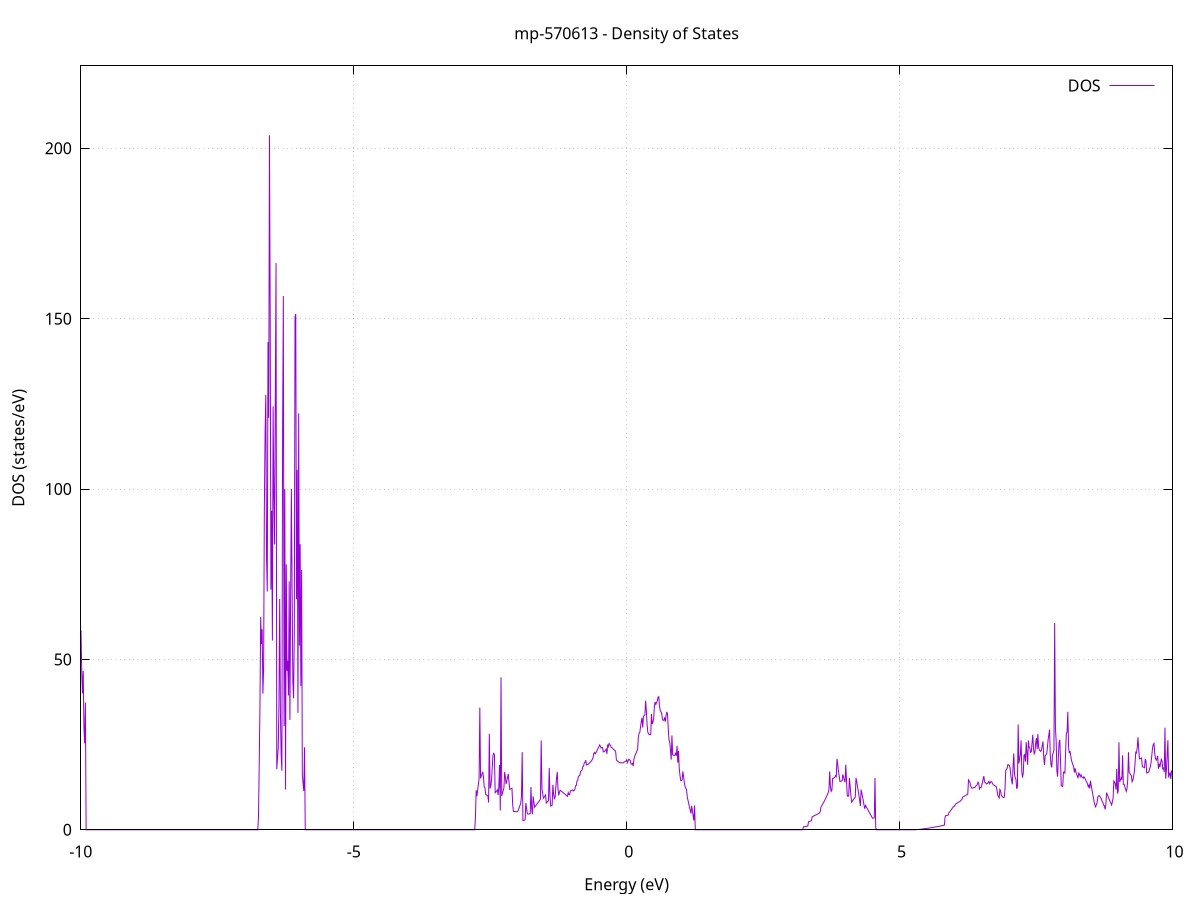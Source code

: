 set title 'mp-570613 - Density of States'
set xlabel 'Energy (eV)'
set ylabel 'DOS (states/eV)'
set grid
set xrange [-10:10]
set yrange [0:224.174]
set xzeroaxis lt -1
set terminal png size 800,600
set output 'mp-570613_dos_gnuplot.png'
plot '-' using 1:2 with lines title 'DOS'
-12.217300 0.000000
-12.203900 0.000000
-12.190500 0.000000
-12.177100 0.000000
-12.163700 0.000000
-12.150400 0.000000
-12.137000 0.000000
-12.123600 0.000000
-12.110200 0.000000
-12.096800 0.000000
-12.083500 0.000000
-12.070100 0.000000
-12.056700 0.000000
-12.043300 0.000000
-12.029900 0.000000
-12.016500 0.000000
-12.003200 0.000000
-11.989800 0.000000
-11.976400 0.000000
-11.963000 0.000000
-11.949600 0.000000
-11.936300 0.000000
-11.922900 0.000000
-11.909500 0.000000
-11.896100 0.000000
-11.882700 0.000000
-11.869300 0.000000
-11.856000 0.000000
-11.842600 0.000000
-11.829200 0.000000
-11.815800 0.000000
-11.802400 0.000000
-11.789100 0.000000
-11.775700 0.000000
-11.762300 0.000000
-11.748900 0.000000
-11.735500 0.000000
-11.722200 0.000000
-11.708800 0.000000
-11.695400 0.000000
-11.682000 0.000000
-11.668600 0.000000
-11.655200 0.000000
-11.641900 0.000000
-11.628500 0.000000
-11.615100 0.000000
-11.601700 0.000000
-11.588300 0.000000
-11.575000 0.000000
-11.561600 0.000000
-11.548200 0.000000
-11.534800 0.000000
-11.521400 0.000000
-11.508000 0.000000
-11.494700 0.000000
-11.481300 0.000000
-11.467900 0.000000
-11.454500 0.000000
-11.441100 0.000000
-11.427800 0.000000
-11.414400 0.000000
-11.401000 0.000000
-11.387600 0.000000
-11.374200 0.000000
-11.360900 0.000000
-11.347500 0.000000
-11.334100 0.000000
-11.320700 0.000000
-11.307300 0.000000
-11.293900 0.000000
-11.280600 0.000000
-11.267200 0.000000
-11.253800 0.000000
-11.240400 0.000000
-11.227000 0.000000
-11.213700 0.000000
-11.200300 0.000000
-11.186900 0.000000
-11.173500 0.000000
-11.160100 0.000000
-11.146800 0.000000
-11.133400 0.000000
-11.120000 0.000000
-11.106600 0.000000
-11.093200 0.000000
-11.079800 0.000000
-11.066500 0.000000
-11.053100 0.000000
-11.039700 0.000000
-11.026300 0.000000
-11.012900 0.000000
-10.999600 0.043300
-10.986200 0.519100
-10.972800 0.995000
-10.959400 1.787100
-10.946000 2.757300
-10.932600 3.727400
-10.919300 4.697600
-10.905900 4.065800
-10.892500 5.120400
-10.879100 4.685200
-10.865700 5.315900
-10.852400 5.946600
-10.839000 6.577200
-10.825600 7.207900
-10.812200 6.197800
-10.798800 6.405100
-10.785500 6.612400
-10.772100 6.826000
-10.758700 7.065100
-10.745300 7.309100
-10.731900 7.680000
-10.718500 8.457900
-10.705200 9.235000
-10.691800 10.011800
-10.678400 10.805500
-10.665000 11.622900
-10.651600 11.193800
-10.638300 11.620700
-10.624900 12.047700
-10.611500 12.475000
-10.598100 12.902400
-10.584700 13.329700
-10.571300 15.026700
-10.558000 16.275800
-10.544600 21.026800
-10.531200 29.557900
-10.517800 34.024900
-10.504400 42.195100
-10.491100 48.700200
-10.477700 52.973100
-10.464300 71.198800
-10.450900 83.476300
-10.437500 85.854900
-10.424200 78.513800
-10.410800 35.583500
-10.397400 33.020900
-10.384000 19.925500
-10.370600 19.270200
-10.357200 57.067600
-10.343900 31.850900
-10.330500 11.878100
-10.317100 11.787200
-10.303700 12.749300
-10.290300 13.985400
-10.277000 15.594400
-10.263600 26.871000
-10.250200 23.937200
-10.236800 22.257700
-10.223400 29.185100
-10.210000 18.687800
-10.196700 19.457800
-10.183300 59.016500
-10.169900 27.042400
-10.156500 7.639100
-10.143100 7.856000
-10.129800 8.072800
-10.116400 8.289700
-10.103000 9.116300
-10.089600 10.135700
-10.076200 11.155100
-10.062900 16.478100
-10.049500 23.846100
-10.036100 25.347100
-10.022700 26.130800
-10.009300 28.383400
-9.995900 58.550300
-9.982600 46.400200
-9.969200 40.033800
-9.955800 46.664600
-9.942400 30.124100
-9.929000 25.339800
-9.915700 37.328100
-9.902300 0.000000
-9.888900 0.000000
-9.875500 0.000000
-9.862100 0.000000
-9.848800 0.000000
-9.835400 0.000000
-9.822000 0.000000
-9.808600 0.000000
-9.795200 0.000000
-9.781800 0.000000
-9.768500 0.000000
-9.755100 0.000000
-9.741700 0.000000
-9.728300 0.000000
-9.714900 0.000000
-9.701600 0.000000
-9.688200 0.000000
-9.674800 0.000000
-9.661400 0.000000
-9.648000 0.000000
-9.634600 0.000000
-9.621300 0.000000
-9.607900 0.000000
-9.594500 0.000000
-9.581100 0.000000
-9.567700 0.000000
-9.554400 0.000000
-9.541000 0.000000
-9.527600 0.000000
-9.514200 0.000000
-9.500800 0.000000
-9.487500 0.000000
-9.474100 0.000000
-9.460700 0.000000
-9.447300 0.000000
-9.433900 0.000000
-9.420500 0.000000
-9.407200 0.000000
-9.393800 0.000000
-9.380400 0.000000
-9.367000 0.000000
-9.353600 0.000000
-9.340300 0.000000
-9.326900 0.000000
-9.313500 0.000000
-9.300100 0.000000
-9.286700 0.000000
-9.273300 0.000000
-9.260000 0.000000
-9.246600 0.000000
-9.233200 0.000000
-9.219800 0.000000
-9.206400 0.000000
-9.193100 0.000000
-9.179700 0.000000
-9.166300 0.000000
-9.152900 0.000000
-9.139500 0.000000
-9.126200 0.000000
-9.112800 0.000000
-9.099400 0.000000
-9.086000 0.000000
-9.072600 0.000000
-9.059200 0.000000
-9.045900 0.000000
-9.032500 0.000000
-9.019100 0.000000
-9.005700 0.000000
-8.992300 0.000000
-8.979000 0.000000
-8.965600 0.000000
-8.952200 0.000000
-8.938800 0.000000
-8.925400 0.000000
-8.912100 0.000000
-8.898700 0.000000
-8.885300 0.000000
-8.871900 0.000000
-8.858500 0.000000
-8.845100 0.000000
-8.831800 0.000000
-8.818400 0.000000
-8.805000 0.000000
-8.791600 0.000000
-8.778200 0.000000
-8.764900 0.000000
-8.751500 0.000000
-8.738100 0.000000
-8.724700 0.000000
-8.711300 0.000000
-8.697900 0.000000
-8.684600 0.000000
-8.671200 0.000000
-8.657800 0.000000
-8.644400 0.000000
-8.631000 0.000000
-8.617700 0.000000
-8.604300 0.000000
-8.590900 0.000000
-8.577500 0.000000
-8.564100 0.000000
-8.550800 0.000000
-8.537400 0.000000
-8.524000 0.000000
-8.510600 0.000000
-8.497200 0.000000
-8.483800 0.000000
-8.470500 0.000000
-8.457100 0.000000
-8.443700 0.000000
-8.430300 0.000000
-8.416900 0.000000
-8.403600 0.000000
-8.390200 0.000000
-8.376800 0.000000
-8.363400 0.000000
-8.350000 0.000000
-8.336600 0.000000
-8.323300 0.000000
-8.309900 0.000000
-8.296500 0.000000
-8.283100 0.000000
-8.269700 0.000000
-8.256400 0.000000
-8.243000 0.000000
-8.229600 0.000000
-8.216200 0.000000
-8.202800 0.000000
-8.189500 0.000000
-8.176100 0.000000
-8.162700 0.000000
-8.149300 0.000000
-8.135900 0.000000
-8.122500 0.000000
-8.109200 0.000000
-8.095800 0.000000
-8.082400 0.000000
-8.069000 0.000000
-8.055600 0.000000
-8.042300 0.000000
-8.028900 0.000000
-8.015500 0.000000
-8.002100 0.000000
-7.988700 0.000000
-7.975300 0.000000
-7.962000 0.000000
-7.948600 0.000000
-7.935200 0.000000
-7.921800 0.000000
-7.908400 0.000000
-7.895100 0.000000
-7.881700 0.000000
-7.868300 0.000000
-7.854900 0.000000
-7.841500 0.000000
-7.828200 0.000000
-7.814800 0.000000
-7.801400 0.000000
-7.788000 0.000000
-7.774600 0.000000
-7.761200 0.000000
-7.747900 0.000000
-7.734500 0.000000
-7.721100 0.000000
-7.707700 0.000000
-7.694300 0.000000
-7.681000 0.000000
-7.667600 0.000000
-7.654200 0.000000
-7.640800 0.000000
-7.627400 0.000000
-7.614100 0.000000
-7.600700 0.000000
-7.587300 0.000000
-7.573900 0.000000
-7.560500 0.000000
-7.547100 0.000000
-7.533800 0.000000
-7.520400 0.000000
-7.507000 0.000000
-7.493600 0.000000
-7.480200 0.000000
-7.466900 0.000000
-7.453500 0.000000
-7.440100 0.000000
-7.426700 0.000000
-7.413300 0.000000
-7.399900 0.000000
-7.386600 0.000000
-7.373200 0.000000
-7.359800 0.000000
-7.346400 0.000000
-7.333000 0.000000
-7.319700 0.000000
-7.306300 0.000000
-7.292900 0.000000
-7.279500 0.000000
-7.266100 0.000000
-7.252800 0.000000
-7.239400 0.000000
-7.226000 0.000000
-7.212600 0.000000
-7.199200 0.000000
-7.185800 0.000000
-7.172500 0.000000
-7.159100 0.000000
-7.145700 0.000000
-7.132300 0.000000
-7.118900 0.000000
-7.105600 0.000000
-7.092200 0.000000
-7.078800 0.000000
-7.065400 0.000000
-7.052000 0.000000
-7.038600 0.000000
-7.025300 0.000000
-7.011900 0.000000
-6.998500 0.000000
-6.985100 0.000000
-6.971700 0.000000
-6.958400 0.000000
-6.945000 0.000000
-6.931600 0.000000
-6.918200 0.000000
-6.904800 0.000000
-6.891500 0.000000
-6.878100 0.000000
-6.864700 0.000000
-6.851300 0.000000
-6.837900 0.000000
-6.824500 0.000000
-6.811200 0.000000
-6.797800 0.000000
-6.784400 0.000000
-6.771000 0.000000
-6.757600 0.000000
-6.744300 3.939400
-6.730900 19.682900
-6.717500 36.732900
-6.704100 62.458000
-6.690700 54.500400
-6.677300 58.857000
-6.664000 39.936900
-6.650600 47.392300
-6.637200 94.456400
-6.623800 116.301800
-6.610400 127.596700
-6.597100 79.748000
-6.583700 69.911600
-6.570300 143.109700
-6.556900 120.878200
-6.543500 203.794300
-6.530200 150.962000
-6.516800 70.482100
-6.503400 93.630200
-6.490000 55.527200
-6.476600 124.236800
-6.463200 98.378100
-6.449900 83.742400
-6.436500 127.484900
-6.423100 166.322000
-6.409700 17.780700
-6.396300 20.907500
-6.383000 24.034300
-6.369600 36.744300
-6.356200 67.737600
-6.342800 34.431700
-6.329400 22.054900
-6.316100 17.300900
-6.302700 117.460200
-6.289300 156.650500
-6.275900 30.457400
-6.262500 99.955300
-6.249100 11.814900
-6.235800 77.894800
-6.222400 46.652600
-6.209000 49.613500
-6.195600 39.389200
-6.182200 72.934600
-6.168900 32.228300
-6.155500 69.804700
-6.142100 100.037000
-6.128700 70.908100
-6.115300 43.556500
-6.101900 38.581200
-6.088600 57.672500
-6.075200 150.549600
-6.061800 151.337000
-6.048400 67.667700
-6.035000 105.612300
-6.021700 34.327500
-6.008300 122.187600
-5.994900 54.031800
-5.981500 83.824400
-5.968100 42.215900
-5.954800 76.240400
-5.941400 15.986100
-5.928000 13.674600
-5.914600 11.363100
-5.901200 24.205800
-5.887800 0.000000
-5.874500 0.000000
-5.861100 0.000000
-5.847700 0.000000
-5.834300 0.000000
-5.820900 0.000000
-5.807600 0.000000
-5.794200 0.000000
-5.780800 0.000000
-5.767400 0.000000
-5.754000 0.000000
-5.740600 0.000000
-5.727300 0.000000
-5.713900 0.000000
-5.700500 0.000000
-5.687100 0.000000
-5.673700 0.000000
-5.660400 0.000000
-5.647000 0.000000
-5.633600 0.000000
-5.620200 0.000000
-5.606800 0.000000
-5.593500 0.000000
-5.580100 0.000000
-5.566700 0.000000
-5.553300 0.000000
-5.539900 0.000000
-5.526500 0.000000
-5.513200 0.000000
-5.499800 0.000000
-5.486400 0.000000
-5.473000 0.000000
-5.459600 0.000000
-5.446300 0.000000
-5.432900 0.000000
-5.419500 0.000000
-5.406100 0.000000
-5.392700 0.000000
-5.379300 0.000000
-5.366000 0.000000
-5.352600 0.000000
-5.339200 0.000000
-5.325800 0.000000
-5.312400 0.000000
-5.299100 0.000000
-5.285700 0.000000
-5.272300 0.000000
-5.258900 0.000000
-5.245500 0.000000
-5.232200 0.000000
-5.218800 0.000000
-5.205400 0.000000
-5.192000 0.000000
-5.178600 0.000000
-5.165200 0.000000
-5.151900 0.000000
-5.138500 0.000000
-5.125100 0.000000
-5.111700 0.000000
-5.098300 0.000000
-5.085000 0.000000
-5.071600 0.000000
-5.058200 0.000000
-5.044800 0.000000
-5.031400 0.000000
-5.018100 0.000000
-5.004700 0.000000
-4.991300 0.000000
-4.977900 0.000000
-4.964500 0.000000
-4.951100 0.000000
-4.937800 0.000000
-4.924400 0.000000
-4.911000 0.000000
-4.897600 0.000000
-4.884200 0.000000
-4.870900 0.000000
-4.857500 0.000000
-4.844100 0.000000
-4.830700 0.000000
-4.817300 0.000000
-4.803900 0.000000
-4.790600 0.000000
-4.777200 0.000000
-4.763800 0.000000
-4.750400 0.000000
-4.737000 0.000000
-4.723700 0.000000
-4.710300 0.000000
-4.696900 0.000000
-4.683500 0.000000
-4.670100 0.000000
-4.656800 0.000000
-4.643400 0.000000
-4.630000 0.000000
-4.616600 0.000000
-4.603200 0.000000
-4.589800 0.000000
-4.576500 0.000000
-4.563100 0.000000
-4.549700 0.000000
-4.536300 0.000000
-4.522900 0.000000
-4.509600 0.000000
-4.496200 0.000000
-4.482800 0.000000
-4.469400 0.000000
-4.456000 0.000000
-4.442600 0.000000
-4.429300 0.000000
-4.415900 0.000000
-4.402500 0.000000
-4.389100 0.000000
-4.375700 0.000000
-4.362400 0.000000
-4.349000 0.000000
-4.335600 0.000000
-4.322200 0.000000
-4.308800 0.000000
-4.295500 0.000000
-4.282100 0.000000
-4.268700 0.000000
-4.255300 0.000000
-4.241900 0.000000
-4.228500 0.000000
-4.215200 0.000000
-4.201800 0.000000
-4.188400 0.000000
-4.175000 0.000000
-4.161600 0.000000
-4.148300 0.000000
-4.134900 0.000000
-4.121500 0.000000
-4.108100 0.000000
-4.094700 0.000000
-4.081400 0.000000
-4.068000 0.000000
-4.054600 0.000000
-4.041200 0.000000
-4.027800 0.000000
-4.014400 0.000000
-4.001100 0.000000
-3.987700 0.000000
-3.974300 0.000000
-3.960900 0.000000
-3.947500 0.000000
-3.934200 0.000000
-3.920800 0.000000
-3.907400 0.000000
-3.894000 0.000000
-3.880600 0.000000
-3.867200 0.000000
-3.853900 0.000000
-3.840500 0.000000
-3.827100 0.000000
-3.813700 0.000000
-3.800300 0.000000
-3.787000 0.000000
-3.773600 0.000000
-3.760200 0.000000
-3.746800 0.000000
-3.733400 0.000000
-3.720100 0.000000
-3.706700 0.000000
-3.693300 0.000000
-3.679900 0.000000
-3.666500 0.000000
-3.653100 0.000000
-3.639800 0.000000
-3.626400 0.000000
-3.613000 0.000000
-3.599600 0.000000
-3.586200 0.000000
-3.572900 0.000000
-3.559500 0.000000
-3.546100 0.000000
-3.532700 0.000000
-3.519300 0.000000
-3.505900 0.000000
-3.492600 0.000000
-3.479200 0.000000
-3.465800 0.000000
-3.452400 0.000000
-3.439000 0.000000
-3.425700 0.000000
-3.412300 0.000000
-3.398900 0.000000
-3.385500 0.000000
-3.372100 0.000000
-3.358800 0.000000
-3.345400 0.000000
-3.332000 0.000000
-3.318600 0.000000
-3.305200 0.000000
-3.291800 0.000000
-3.278500 0.000000
-3.265100 0.000000
-3.251700 0.000000
-3.238300 0.000000
-3.224900 0.000000
-3.211600 0.000000
-3.198200 0.000000
-3.184800 0.000000
-3.171400 0.000000
-3.158000 0.000000
-3.144600 0.000000
-3.131300 0.000000
-3.117900 0.000000
-3.104500 0.000000
-3.091100 0.000000
-3.077700 0.000000
-3.064400 0.000000
-3.051000 0.000000
-3.037600 0.000000
-3.024200 0.000000
-3.010800 0.000000
-2.997500 0.000000
-2.984100 0.000000
-2.970700 0.000000
-2.957300 0.000000
-2.943900 0.000000
-2.930500 0.000000
-2.917200 0.000000
-2.903800 0.000000
-2.890400 0.000000
-2.877000 0.000000
-2.863600 0.000000
-2.850300 0.000000
-2.836900 0.000000
-2.823500 0.000000
-2.810100 0.000000
-2.796700 0.000000
-2.783400 0.000000
-2.770000 3.633500
-2.756600 11.608900
-2.743200 9.829000
-2.729800 11.569600
-2.716400 13.310100
-2.703100 15.050700
-2.689700 35.855300
-2.676300 15.100600
-2.662900 15.734800
-2.649500 16.368900
-2.636200 17.003100
-2.622800 15.487300
-2.609400 12.601600
-2.596000 12.351300
-2.582600 10.376500
-2.569200 10.227100
-2.555900 10.077700
-2.542500 9.928300
-2.529100 7.997300
-2.515700 28.171200
-2.502300 12.108500
-2.489000 12.925600
-2.475600 14.572900
-2.462200 18.221300
-2.448800 21.869800
-2.435400 22.405900
-2.422100 22.021800
-2.408700 10.888900
-2.395300 11.132600
-2.381900 11.382300
-2.368500 11.727500
-2.355100 10.143900
-2.341800 12.681000
-2.328400 19.036300
-2.315000 5.681400
-2.301600 44.739200
-2.288200 9.932000
-2.274900 10.739400
-2.261500 11.546900
-2.248100 12.354300
-2.234700 16.986500
-2.221300 15.444600
-2.207900 13.406800
-2.194600 14.412800
-2.181200 15.418700
-2.167800 16.424700
-2.154400 13.773200
-2.141000 11.859200
-2.127700 11.965900
-2.114300 12.065300
-2.100900 12.164800
-2.087500 7.322800
-2.074100 5.406400
-2.060800 5.381900
-2.047400 5.357400
-2.034000 5.332900
-2.020600 5.308500
-2.007200 5.284000
-1.993800 5.391000
-1.980500 5.983800
-1.967100 6.576600
-1.953700 7.169400
-1.940300 7.762300
-1.926900 9.842200
-1.913600 22.778000
-1.900200 2.725200
-1.886800 2.784800
-1.873400 2.844400
-1.860000 2.903600
-1.846600 7.824600
-1.833300 6.307900
-1.819900 4.791200
-1.806500 4.593400
-1.793100 4.640800
-1.779700 4.688200
-1.766400 4.735500
-1.753000 12.542900
-1.739600 6.254900
-1.726200 4.561300
-1.712800 9.795400
-1.699500 8.106900
-1.686100 6.620600
-1.672700 6.911600
-1.659300 7.202600
-1.645900 7.493600
-1.632500 7.784600
-1.619200 8.075600
-1.605800 8.366600
-1.592400 8.657600
-1.579000 8.948600
-1.565600 26.235900
-1.552300 12.131000
-1.538900 10.707600
-1.525500 9.284200
-1.512100 9.501000
-1.498700 9.864800
-1.485400 10.228600
-1.472000 7.839600
-1.458600 8.075200
-1.445200 8.310700
-1.431800 8.546200
-1.418400 18.148100
-1.405100 10.099700
-1.391700 6.915200
-1.378300 7.059900
-1.364900 7.204500
-1.351500 13.196100
-1.338200 10.478500
-1.324800 9.146300
-1.311400 9.482900
-1.298000 12.283600
-1.284600 15.089400
-1.271200 16.988700
-1.257900 12.017700
-1.244500 10.089000
-1.231100 11.027600
-1.217700 11.593100
-1.204300 11.418400
-1.191000 11.243600
-1.177600 11.068700
-1.164200 10.893800
-1.150800 10.718800
-1.137400 10.543900
-1.124100 10.369000
-1.110700 10.190100
-1.097300 10.009900
-1.083900 9.829800
-1.070500 10.902600
-1.057100 10.295800
-1.043800 10.305900
-1.030400 11.436800
-1.017000 11.522400
-1.003600 11.608100
-0.990200 11.693700
-0.976900 11.390600
-0.963500 11.558000
-0.950100 11.725500
-0.936700 12.888100
-0.923300 12.979900
-0.909900 14.277700
-0.896600 14.503600
-0.883200 15.653000
-0.869800 15.845100
-0.856400 16.010700
-0.843000 17.136900
-0.829700 17.338700
-0.816300 17.546300
-0.802900 18.541400
-0.789500 18.721900
-0.776100 19.613300
-0.762800 19.780300
-0.749400 20.409400
-0.736000 19.026700
-0.722600 19.129500
-0.709200 19.232300
-0.695800 19.335000
-0.682500 19.546700
-0.669100 19.789700
-0.655700 20.028700
-0.642300 20.275300
-0.628900 20.663100
-0.615600 21.136100
-0.602200 22.375600
-0.588800 22.692900
-0.575400 22.280400
-0.562000 22.701100
-0.548700 23.070700
-0.535300 23.487800
-0.521900 23.916500
-0.508500 24.345200
-0.495100 24.894400
-0.481700 24.552500
-0.468400 24.001900
-0.455000 24.084700
-0.441600 24.131300
-0.428200 22.839000
-0.414800 22.922400
-0.401500 23.078700
-0.388100 23.359700
-0.374700 23.665600
-0.361300 22.287200
-0.347900 25.016000
-0.334500 24.404200
-0.321200 25.321800
-0.307800 24.985900
-0.294400 24.650000
-0.281000 24.182400
-0.267600 24.090200
-0.254300 23.854400
-0.240900 23.618500
-0.227500 23.382700
-0.214100 23.269300
-0.200700 22.811900
-0.187400 20.436100
-0.174000 20.258100
-0.160600 20.088200
-0.147200 19.895100
-0.133800 19.727800
-0.120400 19.681700
-0.107100 19.635700
-0.093700 19.648000
-0.080300 19.610500
-0.066900 19.628000
-0.053500 19.763100
-0.040200 19.925300
-0.026800 20.042000
-0.013400 20.178700
-0.000000 20.528200
0.013400 19.684700
0.026800 20.238000
0.040100 20.704400
0.053500 20.512300
0.066900 20.320300
0.080300 19.269700
0.093700 19.283400
0.107000 19.502300
0.120400 18.681800
0.133800 20.797300
0.147200 21.542500
0.160600 22.031500
0.173900 22.594700
0.187300 23.107200
0.200700 23.619800
0.214100 27.105600
0.227500 28.312600
0.240900 28.549500
0.254200 30.165900
0.267600 31.683400
0.281000 32.865800
0.294400 29.989600
0.307800 33.240400
0.321100 33.503400
0.334500 33.787000
0.347900 37.868300
0.361300 34.916700
0.374700 30.798000
0.388100 28.626700
0.401400 28.117900
0.414800 27.939800
0.428200 27.862600
0.441600 27.959200
0.455000 34.002300
0.468300 31.026800
0.481700 31.537500
0.495100 32.599200
0.508500 36.413600
0.521900 37.504600
0.535200 36.801100
0.548600 37.372000
0.562000 37.830300
0.575400 38.923900
0.588800 39.061800
0.602200 36.252400
0.615500 34.947400
0.628900 34.589100
0.642300 34.204100
0.655700 32.378100
0.669100 32.090100
0.682400 32.157800
0.695800 32.975400
0.709200 31.706700
0.722600 33.617000
0.736000 34.597600
0.749300 33.896400
0.762700 29.542300
0.776100 26.391100
0.789500 25.635400
0.802900 23.310700
0.816300 20.579800
0.829600 27.673700
0.843000 22.009400
0.856400 21.898900
0.869800 21.788300
0.883200 21.948500
0.896500 22.432200
0.909900 21.715000
0.923300 24.660800
0.936700 19.685900
0.950100 23.194700
0.963500 18.052200
0.976800 15.985600
0.990200 14.456900
1.003600 14.474200
1.017000 14.627800
1.030400 17.137100
1.043700 15.504300
1.057100 13.871600
1.070500 12.646200
1.083900 12.208900
1.097300 11.771600
1.110600 9.599000
1.124000 8.636400
1.137400 7.673800
1.150800 6.711200
1.164200 5.748600
1.177600 4.786000
1.190900 7.011700
1.204300 5.581000
1.217700 4.150200
1.231100 2.719400
1.244500 7.128600
1.257800 0.000000
1.271200 0.000000
1.284600 0.000000
1.298000 0.000000
1.311400 0.000000
1.324800 0.000000
1.338100 0.000000
1.351500 0.000000
1.364900 0.000000
1.378300 0.000000
1.391700 0.000000
1.405000 0.000000
1.418400 0.000000
1.431800 0.000000
1.445200 0.000000
1.458600 0.000000
1.471900 0.000000
1.485300 0.000000
1.498700 0.000000
1.512100 0.000000
1.525500 0.000000
1.538900 0.000000
1.552200 0.000000
1.565600 0.000000
1.579000 0.000000
1.592400 0.000000
1.605800 0.000000
1.619100 0.000000
1.632500 0.000000
1.645900 0.000000
1.659300 0.000000
1.672700 0.000000
1.686100 0.000000
1.699400 0.000000
1.712800 0.000000
1.726200 0.000000
1.739600 0.000000
1.753000 0.000000
1.766300 0.000000
1.779700 0.000000
1.793100 0.000000
1.806500 0.000000
1.819900 0.000000
1.833200 0.000000
1.846600 0.000000
1.860000 0.000000
1.873400 0.000000
1.886800 0.000000
1.900200 0.000000
1.913500 0.000000
1.926900 0.000000
1.940300 0.000000
1.953700 0.000000
1.967100 0.000000
1.980400 0.000000
1.993800 0.000000
2.007200 0.000000
2.020600 0.000000
2.034000 0.000000
2.047300 0.000000
2.060700 0.000000
2.074100 0.000000
2.087500 0.000000
2.100900 0.000000
2.114300 0.000000
2.127600 0.000000
2.141000 0.000000
2.154400 0.000000
2.167800 0.000000
2.181200 0.000000
2.194500 0.000000
2.207900 0.000000
2.221300 0.000000
2.234700 0.000000
2.248100 0.000000
2.261500 0.000000
2.274800 0.000000
2.288200 0.000000
2.301600 0.000000
2.315000 0.000000
2.328400 0.000000
2.341700 0.000000
2.355100 0.000000
2.368500 0.000000
2.381900 0.000000
2.395300 0.000000
2.408600 0.000000
2.422000 0.000000
2.435400 0.000000
2.448800 0.000000
2.462200 0.000000
2.475600 0.000000
2.488900 0.000000
2.502300 0.000000
2.515700 0.000000
2.529100 0.000000
2.542500 0.000000
2.555800 0.000000
2.569200 0.000000
2.582600 0.000000
2.596000 0.000000
2.609400 0.000000
2.622800 0.000000
2.636100 0.000000
2.649500 0.000000
2.662900 0.000000
2.676300 0.000000
2.689700 0.000000
2.703000 0.000000
2.716400 0.000000
2.729800 0.000000
2.743200 0.000000
2.756600 0.000000
2.769900 0.000000
2.783300 0.000000
2.796700 0.000000
2.810100 0.000000
2.823500 0.000000
2.836900 0.000000
2.850200 0.000000
2.863600 0.000000
2.877000 0.000000
2.890400 0.000000
2.903800 0.000000
2.917100 0.000000
2.930500 0.000000
2.943900 0.000000
2.957300 0.000000
2.970700 0.000000
2.984100 0.000000
2.997400 0.000000
3.010800 0.000000
3.024200 0.000000
3.037600 0.000000
3.051000 0.000000
3.064300 0.000000
3.077700 0.000000
3.091100 0.000000
3.104500 0.000000
3.117900 0.000000
3.131200 0.000000
3.144600 0.000000
3.158000 0.000000
3.171400 0.000000
3.184800 0.000000
3.198200 0.000000
3.211500 0.000000
3.224900 0.000000
3.238300 0.843200
3.251700 0.882700
3.265100 0.922100
3.278400 0.961600
3.291800 1.007700
3.305200 1.058500
3.318600 1.109300
3.332000 2.343500
3.345300 2.419500
3.358700 2.495600
3.372100 2.571600
3.385500 2.647600
3.398900 3.814500
3.412300 3.921400
3.425600 4.028300
3.439000 4.135200
3.452400 4.242100
3.465800 4.349000
3.479200 4.455900
3.492500 4.562900
3.505900 4.669800
3.519300 4.776700
3.532700 4.933100
3.546100 5.268400
3.559500 6.651100
3.572800 7.026800
3.586200 7.402400
3.599600 7.778100
3.613000 8.153700
3.626400 8.553400
3.639700 9.010700
3.653100 9.468100
3.666500 9.925500
3.679900 10.382900
3.693300 10.984300
3.706600 11.815500
3.720000 17.108400
3.733400 12.568900
3.746800 11.259100
3.760200 11.621100
3.773600 15.076600
3.786900 15.118200
3.800300 15.235400
3.813700 15.366300
3.827100 15.913300
3.840500 15.606400
3.853800 20.802000
3.867200 19.265800
3.880600 17.128400
3.894000 15.768600
3.907400 14.193300
3.920800 14.237700
3.934100 14.285300
3.947500 14.376000
3.960900 16.243500
3.974300 15.445000
3.987700 14.663200
4.001000 13.939800
4.014400 19.110500
4.027800 14.497500
4.041200 10.067300
4.054600 9.773100
4.067900 10.022400
4.081300 15.177800
4.094700 12.636200
4.108100 10.094600
4.121500 8.115400
4.134900 8.412200
4.148200 8.708900
4.161600 9.005700
4.175000 9.302400
4.188400 9.599100
4.201800 15.214100
4.215100 14.097100
4.228500 12.815600
4.241900 11.437300
4.255300 10.058900
4.268700 8.680600
4.282000 6.969900
4.295400 11.789500
4.308800 10.722400
4.322200 9.655300
4.335600 8.505200
4.349000 7.164600
4.362300 6.160000
4.375700 7.163700
4.389100 6.770400
4.402500 6.377100
4.415900 5.983800
4.429200 5.590500
4.442600 5.197200
4.456000 4.803900
4.469400 4.410600
4.482800 4.017300
4.496200 3.624000
4.509500 3.358200
4.522900 3.424500
4.536300 3.490700
4.549700 15.227200
4.563100 0.666700
4.576400 0.000000
4.589800 0.000000
4.603200 0.000000
4.616600 0.000000
4.630000 0.000000
4.643300 0.000000
4.656700 0.000000
4.670100 0.000000
4.683500 0.000000
4.696900 0.000000
4.710300 0.000000
4.723600 0.000000
4.737000 0.000000
4.750400 0.000000
4.763800 0.000000
4.777200 0.000000
4.790500 0.000000
4.803900 0.000000
4.817300 0.000000
4.830700 0.000000
4.844100 0.000000
4.857500 0.000000
4.870800 0.000000
4.884200 0.000000
4.897600 0.000000
4.911000 0.000000
4.924400 0.000000
4.937700 0.000000
4.951100 0.000000
4.964500 0.000000
4.977900 0.000000
4.991300 0.000000
5.004600 0.000000
5.018000 0.000000
5.031400 0.000000
5.044800 0.000000
5.058200 0.000000
5.071600 0.000000
5.084900 0.000000
5.098300 0.000000
5.111700 0.000000
5.125100 0.000000
5.138500 0.000000
5.151800 0.000000
5.165200 0.000000
5.178600 0.000000
5.192000 0.000000
5.205400 0.000000
5.218800 0.000000
5.232100 0.000000
5.245500 0.000000
5.258900 0.000000
5.272300 0.000000
5.285700 0.005800
5.299000 0.022400
5.312400 0.041700
5.325800 0.060900
5.339200 0.080100
5.352600 0.099300
5.365900 0.125300
5.379300 0.153800
5.392700 0.182300
5.406100 0.210800
5.419500 0.239300
5.432900 0.267800
5.446200 0.296300
5.459600 0.324800
5.473000 0.353300
5.486400 0.381800
5.499800 0.410300
5.513100 0.438800
5.526500 0.467300
5.539900 0.502000
5.553300 0.540000
5.566700 0.578100
5.580000 0.616200
5.593400 0.654200
5.606800 0.692300
5.620200 0.730400
5.633600 0.768400
5.647000 0.806500
5.660300 0.844600
5.673700 0.882600
5.687100 0.920700
5.700500 0.958800
5.713900 0.996800
5.727200 1.034900
5.740600 1.073000
5.754000 1.120600
5.767400 1.168500
5.780800 1.216500
5.794200 1.264400
5.807500 1.318700
5.820900 1.375800
5.834300 3.837600
5.847700 4.204300
5.861100 4.222700
5.874400 4.241200
5.887800 4.259700
5.901200 4.898600
5.914600 5.177100
5.928000 5.455700
5.941300 5.734200
5.954700 6.063300
5.968100 6.383500
5.981500 6.703600
5.994900 6.872800
6.008300 6.901900
6.021600 7.493200
6.035000 7.627300
6.048400 7.761300
6.061800 7.895300
6.075200 8.029300
6.088500 8.163300
6.101900 8.297300
6.115300 8.431400
6.128700 8.709300
6.142100 8.902900
6.155500 9.577400
6.168800 9.699100
6.182200 9.820800
6.195600 9.942600
6.209000 10.064300
6.222400 10.186100
6.235700 10.307800
6.249100 10.429600
6.262500 14.623700
6.275900 14.325000
6.289300 13.820600
6.302600 12.817100
6.316000 12.435200
6.329400 12.193800
6.342800 12.263200
6.356200 12.332600
6.369600 12.401900
6.382900 12.471300
6.396300 12.854900
6.409700 12.960800
6.423100 13.235200
6.436500 13.973700
6.449800 13.658300
6.463200 11.958300
6.476600 12.403900
6.490000 12.314500
6.503400 12.811200
6.516800 13.797200
6.530100 14.783200
6.543500 15.769100
6.556900 14.069100
6.570300 13.857600
6.583700 13.646100
6.597000 13.434600
6.610400 13.556200
6.623800 13.898200
6.637200 14.240300
6.650600 13.516900
6.663900 13.878900
6.677300 14.184500
6.690700 13.997200
6.704100 13.532600
6.717500 13.211800
6.730900 13.085400
6.744200 12.950100
6.757600 12.811300
6.771000 12.672600
6.784400 11.687900
6.797800 10.163200
6.811100 9.739800
6.824500 9.364400
6.837900 11.806500
6.851300 11.399300
6.864700 10.048900
6.878000 9.823500
6.891400 9.598000
6.904800 9.407100
6.918200 9.603500
6.931600 12.023000
6.945000 17.404400
6.958300 17.760500
6.971700 18.116600
6.985100 19.144500
6.998500 19.007000
7.011900 18.869400
7.025200 18.052000
7.038600 15.752800
7.052000 14.543700
7.065400 13.331300
7.078800 18.406600
7.092200 22.393800
7.105500 16.415500
7.118900 15.282500
7.132300 14.817600
7.145700 12.038400
7.159100 12.550800
7.172400 30.924200
7.185800 19.431800
7.199200 20.754000
7.212600 22.076200
7.226000 26.234500
7.239300 17.004400
7.252700 15.292100
7.266100 16.673500
7.279500 21.837300
7.292900 22.092900
7.306300 20.018000
7.319600 25.697100
7.333000 22.710500
7.346400 19.061500
7.359800 26.225200
7.373200 24.241300
7.386500 23.959500
7.399900 22.714900
7.413300 22.886400
7.426700 25.392700
7.440100 27.899000
7.453500 23.841600
7.466800 22.279200
7.480200 22.788000
7.493600 25.394300
7.507000 26.962000
7.520400 23.692900
7.533700 28.073900
7.547100 24.319600
7.560500 23.464600
7.573900 23.173200
7.587300 22.974900
7.600600 23.544200
7.614000 24.763900
7.627400 25.919800
7.640800 21.366900
7.654200 19.000300
7.667600 21.719000
7.680900 21.988400
7.694300 22.257800
7.707700 24.065600
7.721100 26.408800
7.734500 27.855500
7.747800 29.369600
7.761200 21.936000
7.774600 19.038200
7.788000 18.290600
7.801400 21.973900
7.814700 22.558400
7.828100 23.394500
7.841500 60.672500
7.854900 30.139000
7.868300 26.215300
7.881700 17.397000
7.895000 15.604700
7.908400 21.075600
7.921800 25.575900
7.935200 26.396800
7.948600 20.294300
7.961900 12.936200
7.975300 12.811200
7.988700 12.686100
8.002100 16.875100
8.015500 16.974200
8.028900 16.656000
8.042200 23.114300
8.055600 28.352100
8.069000 28.635600
8.082400 34.623900
8.095800 24.295200
8.109100 22.481900
8.122500 23.086900
8.135900 21.753600
8.149300 20.390100
8.162700 19.675500
8.176000 19.021300
8.189400 18.367000
8.202800 16.800200
8.216200 18.042800
8.229600 16.978600
8.243000 16.314200
8.256300 15.810300
8.269700 15.127500
8.283100 16.809900
8.296500 16.210100
8.309900 15.610200
8.323200 16.146800
8.336600 15.535500
8.350000 15.335900
8.363400 15.136400
8.376800 15.579900
8.390200 15.244500
8.403500 14.820000
8.416900 14.356400
8.430300 13.892800
8.443700 13.429200
8.457100 12.598000
8.470400 13.087300
8.483800 12.136400
8.497200 14.391800
8.510600 13.027300
8.524000 11.794100
8.537300 10.598900
8.550700 9.403600
8.564100 8.208400
8.577500 7.302600
8.590900 6.732600
8.604300 7.296700
8.617600 7.913700
8.631000 9.558100
8.644400 9.959400
8.657800 10.044700
8.671200 9.714100
8.684500 9.383500
8.697900 9.053000
8.711300 8.319000
8.724700 8.013900
8.738100 7.197300
8.751500 7.119500
8.764800 6.006000
8.778200 7.084200
8.791600 10.898000
8.805000 10.364700
8.818400 9.831400
8.831700 9.298100
8.845100 8.764800
8.858500 8.231500
8.871900 7.805700
8.885300 7.268300
8.898600 8.265600
8.912000 9.262800
8.925400 14.320400
8.938800 13.975500
8.952200 13.362300
8.965600 11.791800
8.978900 17.875500
8.992300 10.643500
9.005700 11.431600
9.019100 25.680100
9.032500 13.976100
9.045800 14.661600
9.059200 15.249000
9.072600 14.689700
9.086000 21.864100
9.099400 13.317900
9.112700 13.356700
9.126100 12.667200
9.139500 11.977700
9.152900 11.288200
9.166300 12.052800
9.179700 14.528600
9.193000 22.758000
9.206400 16.851400
9.219800 16.528600
9.233200 16.205800
9.246600 15.883100
9.259900 14.107200
9.273300 14.517600
9.286700 15.696900
9.300100 16.936300
9.313500 19.456100
9.326900 22.745700
9.340200 22.559100
9.353600 24.064200
9.367000 27.119500
9.380400 23.895600
9.393800 20.810500
9.407100 20.898200
9.420500 20.985900
9.433900 21.073500
9.447300 18.473400
9.460700 18.426500
9.474000 18.379600
9.487400 18.210200
9.500800 20.779400
9.514200 20.223900
9.527600 16.654900
9.541000 16.738100
9.554300 16.849900
9.567700 16.961600
9.581100 17.923400
9.594500 18.530000
9.607900 19.776300
9.621200 21.884900
9.634600 24.026500
9.648000 25.047300
9.661400 25.351400
9.674800 22.407200
9.688200 20.952700
9.701500 20.413400
9.714900 20.858700
9.728300 21.688000
9.741700 17.913800
9.755100 19.403200
9.768400 18.394000
9.781800 19.517200
9.795200 20.691500
9.808600 20.246000
9.822000 17.717400
9.835300 18.258200
9.848700 16.901800
9.862100 29.966900
9.875500 14.963100
9.888900 17.616800
9.902300 21.962600
9.915600 26.287800
9.929000 15.354200
9.942400 16.128700
9.955800 16.903200
9.969200 14.909800
9.982500 17.153300
9.995900 16.869700
10.009300 19.359900
10.022700 18.492400
10.036100 16.892500
10.049500 15.875200
10.062800 17.401200
10.076200 17.784200
10.089600 18.167100
10.103000 13.279600
10.116400 13.163000
10.129700 13.292100
10.143100 20.246000
10.156500 17.795000
10.169900 15.498100
10.183300 15.687400
10.196600 15.917100
10.210000 16.187900
10.223400 13.711000
10.236800 13.929700
10.250200 14.304000
10.263600 12.920500
10.276900 13.110100
10.290300 13.299600
10.303700 16.863000
10.317100 27.734100
10.330500 11.063300
10.343800 11.518400
10.357200 11.397900
10.370600 11.299100
10.384000 11.200400
10.397400 12.664200
10.410700 12.542900
10.424100 12.421500
10.437500 12.300200
10.450900 13.203000
10.464300 14.076400
10.477700 14.082800
10.491000 14.089100
10.504400 14.095400
10.517800 14.539600
10.531200 14.932500
10.544600 14.063200
10.557900 14.451700
10.571300 14.840200
10.584700 15.228700
10.598100 15.617200
10.611500 14.256500
10.624900 11.686000
10.638200 12.525500
10.651600 12.953300
10.665000 13.381000
10.678400 13.957900
10.691800 14.558500
10.705100 15.159100
10.718500 11.731900
10.731900 11.563200
10.745300 11.394500
10.758700 11.225800
10.772000 11.080200
10.785400 11.013400
10.798800 10.946600
10.812200 11.432400
10.825600 11.904000
10.839000 14.071800
10.852300 14.675600
10.865700 16.533200
10.879100 17.138900
10.892500 17.744600
10.905900 14.672600
10.919200 14.743900
10.932600 13.870100
10.946000 13.775200
10.959400 13.680300
10.972800 15.245500
10.986200 15.148000
10.999500 15.050500
11.012900 14.951800
11.026300 14.806700
11.039700 17.949700
11.053100 16.845000
11.066400 17.366100
11.079800 16.228900
11.093200 15.097000
11.106600 15.851100
11.120000 15.601800
11.133300 15.381900
11.146700 15.178600
11.160100 14.941800
11.173500 14.671200
11.186900 14.400600
11.200300 14.129900
11.213600 15.862100
11.227000 15.553700
11.240400 14.813800
11.253800 14.558300
11.267200 14.192000
11.280500 13.887400
11.293900 15.760200
11.307300 15.509600
11.320700 15.258900
11.334100 15.956100
11.347500 15.721500
11.360800 15.495400
11.374200 15.269300
11.387600 15.040700
11.401000 14.446700
11.414400 14.218900
11.427700 13.991000
11.441100 13.787000
11.454500 13.138800
11.467900 20.809600
11.481300 20.671900
11.494600 17.042100
11.508000 15.746600
11.521400 32.685900
11.534800 15.835400
11.548200 17.446400
11.561600 19.493700
11.574900 21.056600
11.588300 16.134400
11.601700 22.684100
11.615100 19.369600
11.628500 17.377200
11.641800 17.427000
11.655200 17.456200
11.668600 17.356000
11.682000 16.843300
11.695400 16.842100
11.708700 15.880400
11.722100 15.765600
11.735500 15.691400
11.748900 15.619300
11.762300 15.599800
11.775700 16.260800
11.789000 17.640400
11.802400 18.209700
11.815800 19.490900
11.829200 19.450100
11.842600 14.420800
11.855900 14.618500
11.869300 14.687800
11.882700 14.716800
11.896100 14.745800
11.909500 14.774900
11.922900 19.362200
11.936200 23.840100
11.949600 16.494700
11.963000 16.773800
11.976400 15.578400
11.989800 16.779800
12.003100 17.000500
12.016500 17.545000
12.029900 17.963500
12.043300 17.772000
12.056700 18.588200
12.070000 17.674700
12.083400 19.029500
12.096800 19.511600
12.110200 19.765900
12.123600 20.481000
12.137000 17.329400
12.150300 17.031200
12.163700 21.132300
12.177100 17.598200
12.190500 15.946100
12.203900 14.293900
12.217200 16.036100
12.230600 15.773900
12.244000 15.511700
12.257400 15.249400
12.270800 14.987200
12.284200 14.725000
12.297500 14.462800
12.310900 14.398100
12.324300 14.481600
12.337700 16.304400
12.351100 16.198600
12.364400 15.076600
12.377800 15.775200
12.391200 15.709800
12.404600 15.408900
12.418000 15.108000
12.431300 15.909100
12.444700 15.327700
12.458100 14.746400
12.471500 15.104000
12.484900 14.958400
12.498300 16.718700
12.511600 17.030000
12.525000 17.341400
12.538400 17.652700
12.551800 15.935000
12.565200 15.124900
12.578500 17.111700
12.591900 17.050300
12.605300 17.014400
12.618700 17.388300
12.632100 15.488100
12.645400 13.587800
12.658800 12.042000
12.672200 11.820200
12.685600 12.008900
12.699000 12.262600
12.712400 12.516300
12.725700 12.770100
12.739100 16.752900
12.752500 16.938100
12.765900 17.123300
12.779300 17.308500
12.792600 14.626800
12.806000 12.311400
12.819400 13.948100
12.832800 12.946600
12.846200 11.945200
12.859600 10.943800
12.872900 13.515200
12.886300 13.555300
12.899700 13.595400
12.913100 13.118300
12.926500 12.460300
12.939800 11.802400
12.953200 11.144500
12.966600 13.869800
12.980000 12.796800
12.993400 10.764600
13.006700 10.034900
13.020100 11.088900
13.033500 10.485500
13.046900 9.895200
13.060300 9.304900
13.073700 8.714600
13.087000 11.462000
13.100400 10.685700
13.113800 9.909500
13.127200 8.574900
13.140600 8.137200
13.153900 7.644300
13.167300 7.129600
13.180700 8.781000
13.194100 10.825800
13.207500 10.671100
13.220900 9.534500
13.234200 9.596900
13.247600 9.659400
13.261000 9.721900
13.274400 9.784300
13.287800 9.846800
13.301100 7.084500
13.314500 4.660300
13.327900 2.236000
13.341300 0.000000
13.354700 0.000000
13.368000 0.000000
13.381400 0.000000
13.394800 0.000000
13.408200 0.000000
13.421600 0.000000
13.435000 0.000000
13.448300 0.000000
13.461700 0.000000
13.475100 0.000000
13.488500 0.000000
13.501900 0.000000
13.515200 0.000000
13.528600 0.000000
13.542000 0.000000
13.555400 0.000000
13.568800 0.000000
13.582200 0.000000
13.595500 0.000000
13.608900 0.000000
13.622300 0.000000
13.635700 0.000000
13.649100 0.000000
13.662400 0.000000
13.675800 0.000000
13.689200 0.000000
13.702600 0.000000
13.716000 0.000000
13.729300 0.000000
13.742700 0.000000
13.756100 0.000000
13.769500 0.000000
13.782900 0.000000
13.796300 0.000000
13.809600 0.000000
13.823000 0.000000
13.836400 0.000000
13.849800 0.000000
13.863200 0.000000
13.876500 0.000000
13.889900 0.000000
13.903300 0.000000
13.916700 0.000000
13.930100 0.000000
13.943400 0.000000
13.956800 0.000000
13.970200 0.000000
13.983600 0.000000
13.997000 0.000000
14.010400 0.000000
14.023700 0.000000
14.037100 0.000000
14.050500 0.000000
14.063900 0.000000
14.077300 0.000000
14.090600 0.000000
14.104000 0.000000
14.117400 0.000000
14.130800 0.000000
14.144200 0.000000
14.157600 0.000000
14.170900 0.000000
14.184300 0.000000
14.197700 0.000000
14.211100 0.000000
14.224500 0.000000
14.237800 0.000000
14.251200 0.000000
14.264600 0.000000
14.278000 0.000000
14.291400 0.000000
14.304700 0.000000
14.318100 0.000000
14.331500 0.000000
14.344900 0.000000
14.358300 0.000000
14.371700 0.000000
14.385000 0.000000
14.398400 0.000000
14.411800 0.000000
14.425200 0.000000
14.438600 0.000000
14.451900 0.000000
14.465300 0.000000
14.478700 0.000000
14.492100 0.000000
14.505500 0.000000
14.518900 0.000000
14.532200 0.000000
14.545600 0.000000
e
